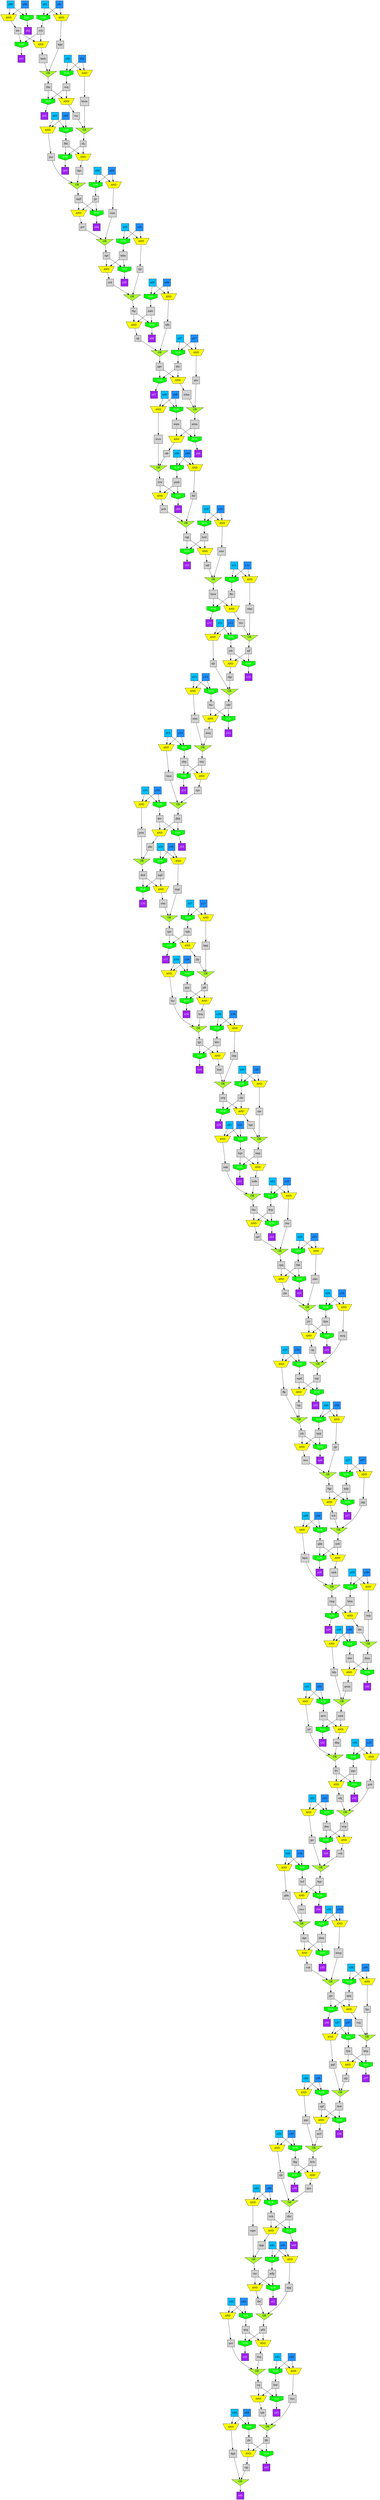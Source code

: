 digraph 24 {
  x00[shape=square,style=filled,fillcolor=deepskyblue]
  x01[shape=square,style=filled,fillcolor=deepskyblue]
  x02[shape=square,style=filled,fillcolor=deepskyblue]
  x03[shape=square,style=filled,fillcolor=deepskyblue]
  x04[shape=square,style=filled,fillcolor=deepskyblue]
  x05[shape=square,style=filled,fillcolor=deepskyblue]
  x06[shape=square,style=filled,fillcolor=deepskyblue]
  x07[shape=square,style=filled,fillcolor=deepskyblue]
  x08[shape=square,style=filled,fillcolor=deepskyblue]
  x09[shape=square,style=filled,fillcolor=deepskyblue]
  x10[shape=square,style=filled,fillcolor=deepskyblue]
  x11[shape=square,style=filled,fillcolor=deepskyblue]
  x12[shape=square,style=filled,fillcolor=deepskyblue]
  x13[shape=square,style=filled,fillcolor=deepskyblue]
  x14[shape=square,style=filled,fillcolor=deepskyblue]
  x15[shape=square,style=filled,fillcolor=deepskyblue]
  x16[shape=square,style=filled,fillcolor=deepskyblue]
  x17[shape=square,style=filled,fillcolor=deepskyblue]
  x18[shape=square,style=filled,fillcolor=deepskyblue]
  x19[shape=square,style=filled,fillcolor=deepskyblue]
  x20[shape=square,style=filled,fillcolor=deepskyblue]
  x21[shape=square,style=filled,fillcolor=deepskyblue]
  x22[shape=square,style=filled,fillcolor=deepskyblue]
  x23[shape=square,style=filled,fillcolor=deepskyblue]
  x24[shape=square,style=filled,fillcolor=deepskyblue]
  x25[shape=square,style=filled,fillcolor=deepskyblue]
  x26[shape=square,style=filled,fillcolor=deepskyblue]
  x27[shape=square,style=filled,fillcolor=deepskyblue]
  x28[shape=square,style=filled,fillcolor=deepskyblue]
  x29[shape=square,style=filled,fillcolor=deepskyblue]
  x30[shape=square,style=filled,fillcolor=deepskyblue]
  x31[shape=square,style=filled,fillcolor=deepskyblue]
  x32[shape=square,style=filled,fillcolor=deepskyblue]
  x33[shape=square,style=filled,fillcolor=deepskyblue]
  x34[shape=square,style=filled,fillcolor=deepskyblue]
  x35[shape=square,style=filled,fillcolor=deepskyblue]
  x36[shape=square,style=filled,fillcolor=deepskyblue]
  x37[shape=square,style=filled,fillcolor=deepskyblue]
  x38[shape=square,style=filled,fillcolor=deepskyblue]
  x39[shape=square,style=filled,fillcolor=deepskyblue]
  x40[shape=square,style=filled,fillcolor=deepskyblue]
  x41[shape=square,style=filled,fillcolor=deepskyblue]
  x42[shape=square,style=filled,fillcolor=deepskyblue]
  x43[shape=square,style=filled,fillcolor=deepskyblue]
  x44[shape=square,style=filled,fillcolor=deepskyblue]
  y00[shape=square,style=filled,fillcolor=dodgerblue]
  y01[shape=square,style=filled,fillcolor=dodgerblue]
  y02[shape=square,style=filled,fillcolor=dodgerblue]
  y03[shape=square,style=filled,fillcolor=dodgerblue]
  y04[shape=square,style=filled,fillcolor=dodgerblue]
  y05[shape=square,style=filled,fillcolor=dodgerblue]
  y06[shape=square,style=filled,fillcolor=dodgerblue]
  y07[shape=square,style=filled,fillcolor=dodgerblue]
  y08[shape=square,style=filled,fillcolor=dodgerblue]
  y09[shape=square,style=filled,fillcolor=dodgerblue]
  y10[shape=square,style=filled,fillcolor=dodgerblue]
  y11[shape=square,style=filled,fillcolor=dodgerblue]
  y12[shape=square,style=filled,fillcolor=dodgerblue]
  y13[shape=square,style=filled,fillcolor=dodgerblue]
  y14[shape=square,style=filled,fillcolor=dodgerblue]
  y15[shape=square,style=filled,fillcolor=dodgerblue]
  y16[shape=square,style=filled,fillcolor=dodgerblue]
  y17[shape=square,style=filled,fillcolor=dodgerblue]
  y18[shape=square,style=filled,fillcolor=dodgerblue]
  y19[shape=square,style=filled,fillcolor=dodgerblue]
  y20[shape=square,style=filled,fillcolor=dodgerblue]
  y21[shape=square,style=filled,fillcolor=dodgerblue]
  y22[shape=square,style=filled,fillcolor=dodgerblue]
  y23[shape=square,style=filled,fillcolor=dodgerblue]
  y24[shape=square,style=filled,fillcolor=dodgerblue]
  y25[shape=square,style=filled,fillcolor=dodgerblue]
  y26[shape=square,style=filled,fillcolor=dodgerblue]
  y27[shape=square,style=filled,fillcolor=dodgerblue]
  y28[shape=square,style=filled,fillcolor=dodgerblue]
  y29[shape=square,style=filled,fillcolor=dodgerblue]
  y30[shape=square,style=filled,fillcolor=dodgerblue]
  y31[shape=square,style=filled,fillcolor=dodgerblue]
  y32[shape=square,style=filled,fillcolor=dodgerblue]
  y33[shape=square,style=filled,fillcolor=dodgerblue]
  y34[shape=square,style=filled,fillcolor=dodgerblue]
  y35[shape=square,style=filled,fillcolor=dodgerblue]
  y36[shape=square,style=filled,fillcolor=dodgerblue]
  y37[shape=square,style=filled,fillcolor=dodgerblue]
  y38[shape=square,style=filled,fillcolor=dodgerblue]
  y39[shape=square,style=filled,fillcolor=dodgerblue]
  y40[shape=square,style=filled,fillcolor=dodgerblue]
  y41[shape=square,style=filled,fillcolor=dodgerblue]
  y42[shape=square,style=filled,fillcolor=dodgerblue]
  y43[shape=square,style=filled,fillcolor=dodgerblue]
  y44[shape=square,style=filled,fillcolor=dodgerblue]
  hgv[shape=square,style=filled,fillcolor=lightgrey]
  dhb[shape=square,style=filled,fillcolor=lightgrey]
  jqs[shape=square,style=filled,fillcolor=lightgrey]
  cpr[shape=square,style=filled,fillcolor=lightgrey]
  tpk[shape=square,style=filled,fillcolor=lightgrey]
  jrb[shape=square,style=filled,fillcolor=lightgrey]
  bcq[shape=square,style=filled,fillcolor=lightgrey]
  nbf[shape=square,style=filled,fillcolor=lightgrey]
  trd[shape=square,style=filled,fillcolor=lightgrey]
  vsk[shape=square,style=filled,fillcolor=lightgrey]
  rjk[shape=square,style=filled,fillcolor=lightgrey]
  vfq[shape=square,style=filled,fillcolor=lightgrey]
  tbs[shape=square,style=filled,fillcolor=lightgrey]
  ktt[shape=square,style=filled,fillcolor=lightgrey]
  dnd[shape=square,style=filled,fillcolor=lightgrey]
  dps[shape=square,style=filled,fillcolor=lightgrey]
  dgh[shape=square,style=filled,fillcolor=lightgrey]
  rnc[shape=square,style=filled,fillcolor=lightgrey]
  jpc[shape=square,style=filled,fillcolor=lightgrey]
  ntm[shape=square,style=filled,fillcolor=lightgrey]
  spf[shape=square,style=filled,fillcolor=lightgrey]
  scj[shape=square,style=filled,fillcolor=lightgrey]
  hhp[shape=square,style=filled,fillcolor=lightgrey]
  pgc[shape=square,style=filled,fillcolor=lightgrey]
  njj[shape=square,style=filled,fillcolor=lightgrey]
  trw[shape=square,style=filled,fillcolor=lightgrey]
  smk[shape=square,style=filled,fillcolor=lightgrey]
  gvt[shape=square,style=filled,fillcolor=lightgrey]
  tmw[shape=square,style=filled,fillcolor=lightgrey]
  jqc[shape=square,style=filled,fillcolor=lightgrey]
  jrr[shape=square,style=filled,fillcolor=lightgrey]
  cvb[shape=square,style=filled,fillcolor=lightgrey]
  rpj[shape=square,style=filled,fillcolor=lightgrey]
  csm[shape=square,style=filled,fillcolor=lightgrey]
  sch[shape=square,style=filled,fillcolor=lightgrey]
  z33[shape=square,style=filled,fillcolor=purple,fontcolor=white]
  z17[shape=square,style=filled,fillcolor=purple,fontcolor=white]
  smd[shape=square,style=filled,fillcolor=lightgrey]
  kfb[shape=square,style=filled,fillcolor=lightgrey]
  z25[shape=square,style=filled,fillcolor=purple,fontcolor=white]
  frt[shape=square,style=filled,fillcolor=lightgrey]
  wgw[shape=square,style=filled,fillcolor=lightgrey]
  hww[shape=square,style=filled,fillcolor=lightgrey]
  djr[shape=square,style=filled,fillcolor=lightgrey]
  qcp[shape=square,style=filled,fillcolor=lightgrey]
  z23[shape=square,style=filled,fillcolor=purple,fontcolor=white]
  cpq[shape=square,style=filled,fillcolor=lightgrey]
  z10[shape=square,style=filled,fillcolor=purple,fontcolor=white]
  z20[shape=square,style=filled,fillcolor=purple,fontcolor=white]
  z19[shape=square,style=filled,fillcolor=purple,fontcolor=white]
  gqf[shape=square,style=filled,fillcolor=lightgrey]
  z34[shape=square,style=filled,fillcolor=purple,fontcolor=white]
  mfp[shape=square,style=filled,fillcolor=lightgrey]
  nbp[shape=square,style=filled,fillcolor=lightgrey]
  qsg[shape=square,style=filled,fillcolor=lightgrey]
  wpd[shape=square,style=filled,fillcolor=lightgrey]
  jqg[shape=square,style=filled,fillcolor=lightgrey]
  fjd[shape=square,style=filled,fillcolor=lightgrey]
  gkk[shape=square,style=filled,fillcolor=lightgrey]
  bpg[shape=square,style=filled,fillcolor=lightgrey]
  tmk[shape=square,style=filled,fillcolor=lightgrey]
  nqq[shape=square,style=filled,fillcolor=lightgrey]
  fnc[shape=square,style=filled,fillcolor=lightgrey]
  jsf[shape=square,style=filled,fillcolor=lightgrey]
  bcf[shape=square,style=filled,fillcolor=lightgrey]
  z06[shape=square,style=filled,fillcolor=purple,fontcolor=white]
  wnv[shape=square,style=filled,fillcolor=lightgrey]
  z00[shape=square,style=filled,fillcolor=purple,fontcolor=white]
  ptm[shape=square,style=filled,fillcolor=lightgrey]
  mwj[shape=square,style=filled,fillcolor=lightgrey]
  z36[shape=square,style=filled,fillcolor=purple,fontcolor=white]
  cwc[shape=square,style=filled,fillcolor=lightgrey]
  z28[shape=square,style=filled,fillcolor=purple,fontcolor=white]
  vsb[shape=square,style=filled,fillcolor=lightgrey]
  gbk[shape=square,style=filled,fillcolor=lightgrey]
  jkm[shape=square,style=filled,fillcolor=lightgrey]
  wvw[shape=square,style=filled,fillcolor=lightgrey]
  fkg[shape=square,style=filled,fillcolor=lightgrey]
  dsd[shape=square,style=filled,fillcolor=lightgrey]
  dgv[shape=square,style=filled,fillcolor=lightgrey]
  z16[shape=square,style=filled,fillcolor=purple,fontcolor=white]
  z07[shape=square,style=filled,fillcolor=purple,fontcolor=white]
  djg[shape=square,style=filled,fillcolor=lightgrey]
  hjs[shape=square,style=filled,fillcolor=lightgrey]
  qvw[shape=square,style=filled,fillcolor=lightgrey]
  cpv[shape=square,style=filled,fillcolor=lightgrey]
  kwm[shape=square,style=filled,fillcolor=lightgrey]
  jmr[shape=square,style=filled,fillcolor=lightgrey]
  fqp[shape=square,style=filled,fillcolor=lightgrey]
  z43[shape=square,style=filled,fillcolor=purple,fontcolor=white]
  hjm[shape=square,style=filled,fillcolor=lightgrey]
  pgs[shape=square,style=filled,fillcolor=lightgrey]
  jsb[shape=square,style=filled,fillcolor=lightgrey]
  tkb[shape=square,style=filled,fillcolor=lightgrey]
  gpv[shape=square,style=filled,fillcolor=lightgrey]
  kvp[shape=square,style=filled,fillcolor=lightgrey]
  nqd[shape=square,style=filled,fillcolor=lightgrey]
  qqp[shape=square,style=filled,fillcolor=lightgrey]
  ffg[shape=square,style=filled,fillcolor=lightgrey]
  z03[shape=square,style=filled,fillcolor=purple,fontcolor=white]
  rdt[shape=square,style=filled,fillcolor=lightgrey]
  dkq[shape=square,style=filled,fillcolor=lightgrey]
  rmg[shape=square,style=filled,fillcolor=lightgrey]
  z11[shape=square,style=filled,fillcolor=purple,fontcolor=white]
  njf[shape=square,style=filled,fillcolor=lightgrey]
  pmb[shape=square,style=filled,fillcolor=lightgrey]
  gtk[shape=square,style=filled,fillcolor=lightgrey]
  ktv[shape=square,style=filled,fillcolor=lightgrey]
  z14[shape=square,style=filled,fillcolor=purple,fontcolor=white]
  njd[shape=square,style=filled,fillcolor=lightgrey]
  z18[shape=square,style=filled,fillcolor=purple,fontcolor=white]
  tpj[shape=square,style=filled,fillcolor=lightgrey]
  mpf[shape=square,style=filled,fillcolor=lightgrey]
  rpc[shape=square,style=filled,fillcolor=lightgrey]
  fjb[shape=square,style=filled,fillcolor=lightgrey]
  qjc[shape=square,style=filled,fillcolor=lightgrey]
  z27[shape=square,style=filled,fillcolor=purple,fontcolor=white]
  kgm[shape=square,style=filled,fillcolor=lightgrey]
  psb[shape=square,style=filled,fillcolor=lightgrey]
  wjh[shape=square,style=filled,fillcolor=lightgrey]
  sqr[shape=square,style=filled,fillcolor=lightgrey]
  z38[shape=square,style=filled,fillcolor=purple,fontcolor=white]
  fbf[shape=square,style=filled,fillcolor=lightgrey]
  z45[shape=square,style=filled,fillcolor=purple,fontcolor=white]
  z12[shape=square,style=filled,fillcolor=purple,fontcolor=white]
  rkn[shape=square,style=filled,fillcolor=lightgrey]
  z30[shape=square,style=filled,fillcolor=purple,fontcolor=white]
  cgt[shape=square,style=filled,fillcolor=lightgrey]
  fbk[shape=square,style=filled,fillcolor=lightgrey]
  kdm[shape=square,style=filled,fillcolor=lightgrey]
  spj[shape=square,style=filled,fillcolor=lightgrey]
  sbg[shape=square,style=filled,fillcolor=lightgrey]
  sqt[shape=square,style=filled,fillcolor=lightgrey]
  rvb[shape=square,style=filled,fillcolor=lightgrey]
  rkw[shape=square,style=filled,fillcolor=lightgrey]
  z08[shape=square,style=filled,fillcolor=purple,fontcolor=white]
  wqw[shape=square,style=filled,fillcolor=lightgrey]
  kvh[shape=square,style=filled,fillcolor=lightgrey]
  mcq[shape=square,style=filled,fillcolor=lightgrey]
  hqv[shape=square,style=filled,fillcolor=lightgrey]
  dcc[shape=square,style=filled,fillcolor=lightgrey]
  pks[shape=square,style=filled,fillcolor=lightgrey]
  z22[shape=square,style=filled,fillcolor=purple,fontcolor=white]
  nrd[shape=square,style=filled,fillcolor=lightgrey]
  vpj[shape=square,style=filled,fillcolor=lightgrey]
  pvb[shape=square,style=filled,fillcolor=lightgrey]
  jtp[shape=square,style=filled,fillcolor=lightgrey]
  z35[shape=square,style=filled,fillcolor=purple,fontcolor=white]
  z29[shape=square,style=filled,fillcolor=purple,fontcolor=white]
  dts[shape=square,style=filled,fillcolor=lightgrey]
  mtm[shape=square,style=filled,fillcolor=lightgrey]
  mdk[shape=square,style=filled,fillcolor=lightgrey]
  gwm[shape=square,style=filled,fillcolor=lightgrey]
  tmc[shape=square,style=filled,fillcolor=lightgrey]
  ktc[shape=square,style=filled,fillcolor=lightgrey]
  z04[shape=square,style=filled,fillcolor=purple,fontcolor=white]
  mks[shape=square,style=filled,fillcolor=lightgrey]
  z32[shape=square,style=filled,fillcolor=purple,fontcolor=white]
  kbs[shape=square,style=filled,fillcolor=lightgrey]
  qns[shape=square,style=filled,fillcolor=lightgrey]
  jwg[shape=square,style=filled,fillcolor=lightgrey]
  fnq[shape=square,style=filled,fillcolor=lightgrey]
  fkc[shape=square,style=filled,fillcolor=lightgrey]
  wrg[shape=square,style=filled,fillcolor=lightgrey]
  pft[shape=square,style=filled,fillcolor=lightgrey]
  rwk[shape=square,style=filled,fillcolor=lightgrey]
  z42[shape=square,style=filled,fillcolor=purple,fontcolor=white]
  qss[shape=square,style=filled,fillcolor=lightgrey]
  npg[shape=square,style=filled,fillcolor=lightgrey]
  z39[shape=square,style=filled,fillcolor=purple,fontcolor=white]
  wcc[shape=square,style=filled,fillcolor=lightgrey]
  qmj[shape=square,style=filled,fillcolor=lightgrey]
  tnq[shape=square,style=filled,fillcolor=lightgrey]
  wkn[shape=square,style=filled,fillcolor=lightgrey]
  z44[shape=square,style=filled,fillcolor=purple,fontcolor=white]
  dmn[shape=square,style=filled,fillcolor=lightgrey]
  z01[shape=square,style=filled,fillcolor=purple,fontcolor=white]
  z41[shape=square,style=filled,fillcolor=purple,fontcolor=white]
  z21[shape=square,style=filled,fillcolor=purple,fontcolor=white]
  kbm[shape=square,style=filled,fillcolor=lightgrey]
  mwp[shape=square,style=filled,fillcolor=lightgrey]
  pcv[shape=square,style=filled,fillcolor=lightgrey]
  mrf[shape=square,style=filled,fillcolor=lightgrey]
  ssq[shape=square,style=filled,fillcolor=lightgrey]
  fsc[shape=square,style=filled,fillcolor=lightgrey]
  jjc[shape=square,style=filled,fillcolor=lightgrey]
  z02[shape=square,style=filled,fillcolor=purple,fontcolor=white]
  btd[shape=square,style=filled,fillcolor=lightgrey]
  z15[shape=square,style=filled,fillcolor=purple,fontcolor=white]
  ckt[shape=square,style=filled,fillcolor=lightgrey]
  vwj[shape=square,style=filled,fillcolor=lightgrey]
  nqk[shape=square,style=filled,fillcolor=lightgrey]
  kgp[shape=square,style=filled,fillcolor=lightgrey]
  bnh[shape=square,style=filled,fillcolor=lightgrey]
  rqp[shape=square,style=filled,fillcolor=lightgrey]
  z13[shape=square,style=filled,fillcolor=purple,fontcolor=white]
  whm[shape=square,style=filled,fillcolor=lightgrey]
  z31[shape=square,style=filled,fillcolor=purple,fontcolor=white]
  ftg[shape=square,style=filled,fillcolor=lightgrey]
  mhv[shape=square,style=filled,fillcolor=lightgrey]
  z26[shape=square,style=filled,fillcolor=purple,fontcolor=white]
  qdg[shape=square,style=filled,fillcolor=lightgrey]
  jfn[shape=square,style=filled,fillcolor=lightgrey]
  dhr[shape=square,style=filled,fillcolor=lightgrey]
  z05[shape=square,style=filled,fillcolor=purple,fontcolor=white]
  ntj[shape=square,style=filled,fillcolor=lightgrey]
  bsr[shape=square,style=filled,fillcolor=lightgrey]
  z40[shape=square,style=filled,fillcolor=purple,fontcolor=white]
  tjm[shape=square,style=filled,fillcolor=lightgrey]
  mgr[shape=square,style=filled,fillcolor=lightgrey]
  vsc[shape=square,style=filled,fillcolor=lightgrey]
  kmb[shape=square,style=filled,fillcolor=lightgrey]
  hcd[shape=square,style=filled,fillcolor=lightgrey]
  z09[shape=square,style=filled,fillcolor=purple,fontcolor=white]
  z37[shape=square,style=filled,fillcolor=purple,fontcolor=white]
  bfn[shape=square,style=filled,fillcolor=lightgrey]
  jjp[shape=square,style=filled,fillcolor=lightgrey]
  z24[shape=square,style=filled,fillcolor=purple,fontcolor=white]
  bgs[shape=square,style=filled,fillcolor=lightgrey]
  hhm[shape=square,style=filled,fillcolor=lightgrey]
  fhf[shape=square,style=filled,fillcolor=lightgrey]
  stm[shape=square,style=filled,fillcolor=lightgrey]
  x21_XOR_y21[label=XOR,style=filled,shape=invhouse,fillcolor=green,fontcolor=white]
  x21_XOR_y21 -> hgv
  x21 -> x21_XOR_y21
  y21 -> x21_XOR_y21
  cpr_OR_tmw[label=OR,style=filled,shape=invtriangle,fillcolor=greenyellow]
  cpr_OR_tmw -> dhb
  cpr -> cpr_OR_tmw
  tmw -> cpr_OR_tmw
  cpq_AND_tkb[label=AND,style=filled,shape=invtrapezium,fillcolor=yellow]
  cpq_AND_tkb -> jqs
  cpq -> cpq_AND_tkb
  tkb -> cpq_AND_tkb
  nbp_AND_tnq[label=AND,style=filled,shape=invtrapezium,fillcolor=yellow]
  nbp_AND_tnq -> cpr
  nbp -> nbp_AND_tnq
  tnq -> nbp_AND_tnq
  scj_AND_btd[label=AND,style=filled,shape=invtrapezium,fillcolor=yellow]
  scj_AND_btd -> tpk
  scj -> scj_AND_btd
  btd -> scj_AND_btd
  ffg_OR_tpj[label=OR,style=filled,shape=invtriangle,fillcolor=greenyellow]
  ffg_OR_tpj -> jrb
  ffg -> ffg_OR_tpj
  tpj -> ffg_OR_tpj
  pft_AND_qcp[label=AND,style=filled,shape=invtrapezium,fillcolor=yellow]
  pft_AND_qcp -> bcq
  pft -> pft_AND_qcp
  qcp -> pft_AND_qcp
  djg_OR_djr[label=OR,style=filled,shape=invtriangle,fillcolor=greenyellow]
  djg_OR_djr -> nbf
  djg -> djg_OR_djr
  djr -> djg_OR_djr
  qdg_AND_fqp[label=AND,style=filled,shape=invtrapezium,fillcolor=yellow]
  qdg_AND_fqp -> trd
  qdg -> qdg_AND_fqp
  fqp -> qdg_AND_fqp
  jkm_AND_wrg[label=AND,style=filled,shape=invtrapezium,fillcolor=yellow]
  jkm_AND_wrg -> vsk
  jkm -> jkm_AND_wrg
  wrg -> jkm_AND_wrg
  x39_AND_y39[label=AND,style=filled,shape=invtrapezium,fillcolor=yellow]
  x39_AND_y39 -> rjk
  x39 -> x39_AND_y39
  y39 -> x39_AND_y39
  frt_AND_pgs[label=AND,style=filled,shape=invtrapezium,fillcolor=yellow]
  frt_AND_pgs -> vfq
  frt -> frt_AND_pgs
  pgs -> frt_AND_pgs
  nqk_OR_mdk[label=OR,style=filled,shape=invtriangle,fillcolor=greenyellow]
  nqk_OR_mdk -> tbs
  nqk -> nqk_OR_mdk
  mdk -> nqk_OR_mdk
  y00_AND_x00[label=AND,style=filled,shape=invtrapezium,fillcolor=yellow]
  y00_AND_x00 -> ktt
  y00 -> y00_AND_x00
  x00 -> y00_AND_x00
  pks_OR_ptm[label=OR,style=filled,shape=invtriangle,fillcolor=greenyellow]
  pks_OR_ptm -> dnd
  pks -> pks_OR_ptm
  ptm -> pks_OR_ptm
  ntj_AND_fbk[label=AND,style=filled,shape=invtrapezium,fillcolor=yellow]
  ntj_AND_fbk -> dps
  ntj -> ntj_AND_fbk
  fbk -> ntj_AND_fbk
  y44_AND_x44[label=AND,style=filled,shape=invtrapezium,fillcolor=yellow]
  y44_AND_x44 -> dgh
  y44 -> y44_AND_x44
  x44 -> y44_AND_x44
  wgw_OR_qqp[label=OR,style=filled,shape=invtriangle,fillcolor=greenyellow]
  wgw_OR_qqp -> rnc
  wgw -> wgw_OR_qqp
  qqp -> wgw_OR_qqp
  y33_AND_x33[label=AND,style=filled,shape=invtrapezium,fillcolor=yellow]
  y33_AND_x33 -> jpc
  y33 -> y33_AND_x33
  x33 -> y33_AND_x33
  x13_AND_y13[label=AND,style=filled,shape=invtrapezium,fillcolor=yellow]
  x13_AND_y13 -> ntm
  x13 -> x13_AND_y13
  y13 -> x13_AND_y13
  y38_XOR_x38[label=XOR,style=filled,shape=invhouse,fillcolor=green,fontcolor=white]
  y38_XOR_x38 -> spf
  y38 -> y38_XOR_x38
  x38 -> y38_XOR_x38
  fnq_OR_pcv[label=OR,style=filled,shape=invtriangle,fillcolor=greenyellow]
  fnq_OR_pcv -> scj
  fnq -> fnq_OR_pcv
  pcv -> fnq_OR_pcv
  hjs_OR_vwj[label=OR,style=filled,shape=invtriangle,fillcolor=greenyellow]
  hjs_OR_vwj -> hhp
  hjs -> hjs_OR_vwj
  vwj -> hjs_OR_vwj
  y38_AND_x38[label=AND,style=filled,shape=invtrapezium,fillcolor=yellow]
  y38_AND_x38 -> pgc
  y38 -> y38_AND_x38
  x38 -> y38_AND_x38
  ftg_AND_mhv[label=AND,style=filled,shape=invtrapezium,fillcolor=yellow]
  ftg_AND_mhv -> njj
  ftg -> ftg_AND_mhv
  mhv -> ftg_AND_mhv
  wvw_OR_rdt[label=OR,style=filled,shape=invtriangle,fillcolor=greenyellow]
  wvw_OR_rdt -> trw
  wvw -> wvw_OR_rdt
  rdt -> wvw_OR_rdt
  gkk_AND_nrd[label=AND,style=filled,shape=invtrapezium,fillcolor=yellow]
  gkk_AND_nrd -> smk
  gkk -> gkk_AND_nrd
  nrd -> gkk_AND_nrd
  jjc_AND_mpf[label=AND,style=filled,shape=invtrapezium,fillcolor=yellow]
  jjc_AND_mpf -> gvt
  jjc -> jjc_AND_mpf
  mpf -> jjc_AND_mpf
  x14_AND_y14[label=AND,style=filled,shape=invtrapezium,fillcolor=yellow]
  x14_AND_y14 -> tmw
  x14 -> x14_AND_y14
  y14 -> x14_AND_y14
  mwp_OR_vsb[label=OR,style=filled,shape=invtriangle,fillcolor=greenyellow]
  mwp_OR_vsb -> jqc
  mwp -> mwp_OR_vsb
  vsb -> mwp_OR_vsb
  mks_OR_jqs[label=OR,style=filled,shape=invtriangle,fillcolor=greenyellow]
  mks_OR_jqs -> jrr
  mks -> mks_OR_jqs
  jqs -> mks_OR_jqs
  y40_XOR_x40[label=XOR,style=filled,shape=invhouse,fillcolor=green,fontcolor=white]
  y40_XOR_x40 -> cvb
  y40 -> y40_XOR_x40
  x40 -> y40_XOR_x40
  hjm_AND_jrr[label=AND,style=filled,shape=invtrapezium,fillcolor=yellow]
  hjm_AND_jrr -> rpj
  hjm -> hjm_AND_jrr
  jrr -> hjm_AND_jrr
  x04_AND_y04[label=AND,style=filled,shape=invtrapezium,fillcolor=yellow]
  x04_AND_y04 -> csm
  x04 -> x04_AND_y04
  y04 -> x04_AND_y04
  kdm_AND_cgt[label=AND,style=filled,shape=invtrapezium,fillcolor=yellow]
  kdm_AND_cgt -> sch
  kdm -> kdm_AND_cgt
  cgt -> kdm_AND_cgt
  jkm_XOR_wrg[label=XOR,style=filled,shape=invhouse,fillcolor=green,fontcolor=white]
  jkm_XOR_wrg -> z33
  jkm -> jkm_XOR_wrg
  wrg -> jkm_XOR_wrg
  wjh_XOR_cpv[label=XOR,style=filled,shape=invhouse,fillcolor=green,fontcolor=white]
  wjh_XOR_cpv -> z17
  wjh -> wjh_XOR_cpv
  cpv -> wjh_XOR_cpv
  bfn_OR_gwm[label=OR,style=filled,shape=invtriangle,fillcolor=greenyellow]
  bfn_OR_gwm -> smd
  bfn -> bfn_OR_gwm
  gwm -> bfn_OR_gwm
  x06_AND_y06[label=AND,style=filled,shape=invtrapezium,fillcolor=yellow]
  x06_AND_y06 -> kfb
  x06 -> x06_AND_y06
  y06 -> x06_AND_y06
  sqr_XOR_wpd[label=XOR,style=filled,shape=invhouse,fillcolor=green,fontcolor=white]
  sqr_XOR_wpd -> z25
  sqr -> sqr_XOR_wpd
  wpd -> sqr_XOR_wpd
  dkq_OR_jsf[label=OR,style=filled,shape=invtriangle,fillcolor=greenyellow]
  dkq_OR_jsf -> frt
  dkq -> dkq_OR_jsf
  jsf -> dkq_OR_jsf
  x40_AND_y40[label=AND,style=filled,shape=invtrapezium,fillcolor=yellow]
  x40_AND_y40 -> wgw
  x40 -> x40_AND_y40
  y40 -> x40_AND_y40
  sqt_OR_wnv[label=OR,style=filled,shape=invtriangle,fillcolor=greenyellow]
  sqt_OR_wnv -> hww
  sqt -> sqt_OR_wnv
  wnv -> sqt_OR_wnv
  y12_AND_x12[label=AND,style=filled,shape=invtrapezium,fillcolor=yellow]
  y12_AND_x12 -> djr
  y12 -> y12_AND_x12
  x12 -> y12_AND_x12
  y18_XOR_x18[label=XOR,style=filled,shape=invhouse,fillcolor=green,fontcolor=white]
  y18_XOR_x18 -> qcp
  y18 -> y18_XOR_x18
  x18 -> y18_XOR_x18
  cpq_XOR_tkb[label=XOR,style=filled,shape=invhouse,fillcolor=green,fontcolor=white]
  cpq_XOR_tkb -> z23
  cpq -> cpq_XOR_tkb
  tkb -> cpq_XOR_tkb
  bsr_OR_njd[label=OR,style=filled,shape=invtriangle,fillcolor=greenyellow]
  bsr_OR_njd -> cpq
  bsr -> bsr_OR_njd
  njd -> bsr_OR_njd
  rqp_XOR_hcd[label=XOR,style=filled,shape=invhouse,fillcolor=green,fontcolor=white]
  rqp_XOR_hcd -> z10
  rqp -> rqp_XOR_hcd
  hcd -> rqp_XOR_hcd
  ckt_XOR_jwg[label=XOR,style=filled,shape=invhouse,fillcolor=green,fontcolor=white]
  ckt_XOR_jwg -> z20
  ckt -> ckt_XOR_jwg
  jwg -> ckt_XOR_jwg
  qjc_XOR_kbs[label=XOR,style=filled,shape=invhouse,fillcolor=green,fontcolor=white]
  qjc_XOR_kbs -> z19
  qjc -> qjc_XOR_kbs
  kbs -> qjc_XOR_kbs
  y37_AND_x37[label=AND,style=filled,shape=invtrapezium,fillcolor=yellow]
  y37_AND_x37 -> gqf
  y37 -> y37_AND_x37
  x37 -> y37_AND_x37
  hqv_XOR_bcf[label=XOR,style=filled,shape=invhouse,fillcolor=green,fontcolor=white]
  hqv_XOR_bcf -> z34
  hqv -> hqv_XOR_bcf
  bcf -> hqv_XOR_bcf
  x41_XOR_y41[label=XOR,style=filled,shape=invhouse,fillcolor=green,fontcolor=white]
  x41_XOR_y41 -> mfp
  x41 -> x41_XOR_y41
  y41 -> x41_XOR_y41
  x14_XOR_y14[label=XOR,style=filled,shape=invhouse,fillcolor=green,fontcolor=white]
  x14_XOR_y14 -> nbp
  x14 -> x14_XOR_y14
  y14 -> x14_XOR_y14
  x42_XOR_y42[label=XOR,style=filled,shape=invhouse,fillcolor=green,fontcolor=white]
  x42_XOR_y42 -> qsg
  x42 -> x42_XOR_y42
  y42 -> x42_XOR_y42
  y25_XOR_x25[label=XOR,style=filled,shape=invhouse,fillcolor=green,fontcolor=white]
  y25_XOR_x25 -> wpd
  y25 -> y25_XOR_x25
  x25 -> y25_XOR_x25
  x27_AND_y27[label=AND,style=filled,shape=invtrapezium,fillcolor=yellow]
  x27_AND_y27 -> jqg
  x27 -> x27_AND_y27
  y27 -> x27_AND_y27
  y05_AND_x05[label=AND,style=filled,shape=invtrapezium,fillcolor=yellow]
  y05_AND_x05 -> fjd
  y05 -> y05_AND_x05
  x05 -> y05_AND_x05
  y28_XOR_x28[label=XOR,style=filled,shape=invhouse,fillcolor=green,fontcolor=white]
  y28_XOR_x28 -> gkk
  y28 -> y28_XOR_x28
  x28 -> y28_XOR_x28
  x17_AND_y17[label=AND,style=filled,shape=invtrapezium,fillcolor=yellow]
  x17_AND_y17 -> bpg
  x17 -> x17_AND_y17
  y17 -> x17_AND_y17
  y26_XOR_x26[label=XOR,style=filled,shape=invhouse,fillcolor=green,fontcolor=white]
  y26_XOR_x26 -> tmk
  y26 -> y26_XOR_x26
  x26 -> y26_XOR_x26
  bgs_OR_rpc[label=OR,style=filled,shape=invtriangle,fillcolor=greenyellow]
  bgs_OR_rpc -> nqq
  bgs -> bgs_OR_rpc
  rpc -> bgs_OR_rpc
  x13_XOR_y13[label=XOR,style=filled,shape=invhouse,fillcolor=green,fontcolor=white]
  x13_XOR_y13 -> fnc
  x13 -> x13_XOR_y13
  y13 -> x13_XOR_y13
  x31_AND_y31[label=AND,style=filled,shape=invtrapezium,fillcolor=yellow]
  x31_AND_y31 -> jsf
  x31 -> x31_AND_y31
  y31 -> x31_AND_y31
  y34_XOR_x34[label=XOR,style=filled,shape=invhouse,fillcolor=green,fontcolor=white]
  y34_XOR_x34 -> bcf
  y34 -> y34_XOR_x34
  x34 -> y34_XOR_x34
  ftg_XOR_mhv[label=XOR,style=filled,shape=invhouse,fillcolor=green,fontcolor=white]
  ftg_XOR_mhv -> z06
  ftg -> ftg_XOR_mhv
  mhv -> ftg_XOR_mhv
  y10_AND_x10[label=AND,style=filled,shape=invtrapezium,fillcolor=yellow]
  y10_AND_x10 -> wnv
  y10 -> y10_AND_x10
  x10 -> y10_AND_x10
  x00_XOR_y00[label=XOR,style=filled,shape=invhouse,fillcolor=green,fontcolor=white]
  x00_XOR_y00 -> z00
  x00 -> x00_XOR_y00
  y00 -> x00_XOR_y00
  y15_AND_x15[label=AND,style=filled,shape=invtrapezium,fillcolor=yellow]
  y15_AND_x15 -> ptm
  y15 -> y15_AND_x15
  x15 -> y15_AND_x15
  fnc_AND_nbf[label=AND,style=filled,shape=invtrapezium,fillcolor=yellow]
  fnc_AND_nbf -> mwj
  fnc -> fnc_AND_nbf
  nbf -> fnc_AND_nbf
  qmj_XOR_jqc[label=XOR,style=filled,shape=invhouse,fillcolor=green,fontcolor=white]
  qmj_XOR_jqc -> z36
  qmj -> qmj_XOR_jqc
  jqc -> qmj_XOR_jqc
  bcf_AND_hqv[label=AND,style=filled,shape=invtrapezium,fillcolor=yellow]
  bcf_AND_hqv -> cwc
  bcf -> bcf_AND_hqv
  hqv -> bcf_AND_hqv
  gkk_XOR_nrd[label=XOR,style=filled,shape=invhouse,fillcolor=green,fontcolor=white]
  gkk_XOR_nrd -> z28
  gkk -> gkk_XOR_nrd
  nrd -> gkk_XOR_nrd
  kbm_AND_dgv[label=AND,style=filled,shape=invtrapezium,fillcolor=yellow]
  kbm_AND_dgv -> vsb
  kbm -> kbm_AND_dgv
  dgv -> kbm_AND_dgv
  y34_AND_x34[label=AND,style=filled,shape=invtrapezium,fillcolor=yellow]
  y34_AND_x34 -> gbk
  y34 -> y34_AND_x34
  x34 -> y34_AND_x34
  y33_XOR_x33[label=XOR,style=filled,shape=invhouse,fillcolor=green,fontcolor=white]
  y33_XOR_x33 -> jkm
  y33 -> y33_XOR_x33
  x33 -> y33_XOR_x33
  y08_AND_x08[label=AND,style=filled,shape=invtrapezium,fillcolor=yellow]
  y08_AND_x08 -> wvw
  y08 -> y08_AND_x08
  x08 -> y08_AND_x08
  y39_XOR_x39[label=XOR,style=filled,shape=invhouse,fillcolor=green,fontcolor=white]
  y39_XOR_x39 -> fkg
  y39 -> y39_XOR_x39
  x39 -> y39_XOR_x39
  spj_OR_gqf[label=OR,style=filled,shape=invtriangle,fillcolor=greenyellow]
  spj_OR_gqf -> dsd
  spj -> spj_OR_gqf
  gqf -> spj_OR_gqf
  cwc_OR_gbk[label=OR,style=filled,shape=invtriangle,fillcolor=greenyellow]
  cwc_OR_gbk -> dgv
  cwc -> cwc_OR_gbk
  gbk -> cwc_OR_gbk
  dnd_XOR_nqd[label=XOR,style=filled,shape=invhouse,fillcolor=green,fontcolor=white]
  dnd_XOR_nqd -> z16
  dnd -> dnd_XOR_nqd
  nqd -> dnd_XOR_nqd
  dts_XOR_gpv[label=XOR,style=filled,shape=invhouse,fillcolor=green,fontcolor=white]
  dts_XOR_gpv -> z07
  dts -> dts_XOR_gpv
  gpv -> dts_XOR_gpv
  jsb_AND_njf[label=AND,style=filled,shape=invtrapezium,fillcolor=yellow]
  jsb_AND_njf -> djg
  jsb -> jsb_AND_njf
  njf -> jsb_AND_njf
  y36_AND_x36[label=AND,style=filled,shape=invtrapezium,fillcolor=yellow]
  y36_AND_x36 -> hjs
  y36 -> y36_AND_x36
  x36 -> y36_AND_x36
  y31_XOR_x31[label=XOR,style=filled,shape=invhouse,fillcolor=green,fontcolor=white]
  y31_XOR_x31 -> qvw
  y31 -> y31_XOR_x31
  x31 -> y31_XOR_x31
  stm_OR_mgr[label=OR,style=filled,shape=invtriangle,fillcolor=greenyellow]
  stm_OR_mgr -> cpv
  stm -> stm_OR_mgr
  mgr -> stm_OR_mgr
  y02_AND_x02[label=AND,style=filled,shape=invtrapezium,fillcolor=yellow]
  y02_AND_x02 -> kwm
  y02 -> y02_AND_x02
  x02 -> y02_AND_x02
  x03_AND_y03[label=AND,style=filled,shape=invtrapezium,fillcolor=yellow]
  x03_AND_y03 -> jmr
  x03 -> x03_AND_y03
  y03 -> x03_AND_y03
  wcc_OR_jjp[label=OR,style=filled,shape=invtriangle,fillcolor=greenyellow]
  wcc_OR_jjp -> fqp
  wcc -> wcc_OR_jjp
  jjp -> wcc_OR_jjp
  btd_XOR_scj[label=XOR,style=filled,shape=invhouse,fillcolor=green,fontcolor=white]
  btd_XOR_scj -> z43
  btd -> btd_XOR_scj
  scj -> btd_XOR_scj
  x24_XOR_y24[label=XOR,style=filled,shape=invhouse,fillcolor=green,fontcolor=white]
  x24_XOR_y24 -> hjm
  x24 -> x24_XOR_y24
  y24 -> x24_XOR_y24
  y32_XOR_x32[label=XOR,style=filled,shape=invhouse,fillcolor=green,fontcolor=white]
  y32_XOR_x32 -> pgs
  y32 -> y32_XOR_x32
  x32 -> y32_XOR_x32
  y12_XOR_x12[label=XOR,style=filled,shape=invhouse,fillcolor=green,fontcolor=white]
  y12_XOR_x12 -> jsb
  y12 -> y12_XOR_x12
  x12 -> y12_XOR_x12
  y23_XOR_x23[label=XOR,style=filled,shape=invhouse,fillcolor=green,fontcolor=white]
  y23_XOR_x23 -> tkb
  y23 -> y23_XOR_x23
  x23 -> y23_XOR_x23
  kfb_OR_njj[label=OR,style=filled,shape=invtriangle,fillcolor=greenyellow]
  kfb_OR_njj -> gpv
  kfb -> kfb_OR_njj
  njj -> kfb_OR_njj
  y22_XOR_x22[label=XOR,style=filled,shape=invhouse,fillcolor=green,fontcolor=white]
  y22_XOR_x22 -> kvp
  y22 -> y22_XOR_x22
  x22 -> y22_XOR_x22
  x16_XOR_y16[label=XOR,style=filled,shape=invhouse,fillcolor=green,fontcolor=white]
  x16_XOR_y16 -> nqd
  x16 -> x16_XOR_y16
  y16 -> x16_XOR_y16
  dhr_AND_cvb[label=AND,style=filled,shape=invtrapezium,fillcolor=yellow]
  dhr_AND_cvb -> qqp
  dhr -> dhr_AND_cvb
  cvb -> dhr_AND_cvb
  y25_AND_x25[label=AND,style=filled,shape=invtrapezium,fillcolor=yellow]
  y25_AND_x25 -> ffg
  y25 -> y25_AND_x25
  x25 -> y25_AND_x25
  fbk_XOR_ntj[label=XOR,style=filled,shape=invhouse,fillcolor=green,fontcolor=white]
  fbk_XOR_ntj -> z03
  fbk -> fbk_XOR_ntj
  ntj -> fbk_XOR_ntj
  wqw_AND_mtm[label=AND,style=filled,shape=invtrapezium,fillcolor=yellow]
  wqw_AND_mtm -> rdt
  wqw -> wqw_AND_mtm
  mtm -> wqw_AND_mtm
  qvw_AND_smd[label=AND,style=filled,shape=invtrapezium,fillcolor=yellow]
  qvw_AND_smd -> dkq
  qvw -> qvw_AND_smd
  smd -> qvw_AND_smd
  kgm_OR_smk[label=OR,style=filled,shape=invtriangle,fillcolor=greenyellow]
  kgm_OR_smk -> rmg
  kgm -> kgm_OR_smk
  smk -> kgm_OR_smk
  hww_XOR_fkc[label=XOR,style=filled,shape=invhouse,fillcolor=green,fontcolor=white]
  hww_XOR_fkc -> z11
  hww -> hww_XOR_fkc
  fkc -> hww_XOR_fkc
  dcc_OR_wkn[label=OR,style=filled,shape=invtriangle,fillcolor=greenyellow]
  dcc_OR_wkn -> njf
  dcc -> dcc_OR_wkn
  wkn -> dcc_OR_wkn
  x09_XOR_y09[label=XOR,style=filled,shape=invhouse,fillcolor=green,fontcolor=white]
  x09_XOR_y09 -> pmb
  x09 -> x09_XOR_y09
  y09 -> x09_XOR_y09
  fbf_OR_npg[label=OR,style=filled,shape=invtriangle,fillcolor=greenyellow]
  fbf_OR_npg -> gtk
  fbf -> fbf_OR_npg
  npg -> fbf_OR_npg
  y15_XOR_x15[label=XOR,style=filled,shape=invhouse,fillcolor=green,fontcolor=white]
  y15_XOR_x15 -> ktv
  y15 -> y15_XOR_x15
  x15 -> y15_XOR_x15
  nbp_XOR_tnq[label=XOR,style=filled,shape=invhouse,fillcolor=green,fontcolor=white]
  nbp_XOR_tnq -> z14
  nbp -> nbp_XOR_tnq
  tnq -> nbp_XOR_tnq
  tbs_AND_kvp[label=AND,style=filled,shape=invtrapezium,fillcolor=yellow]
  tbs_AND_kvp -> njd
  tbs -> tbs_AND_kvp
  kvp -> tbs_AND_kvp
  qcp_XOR_pft[label=XOR,style=filled,shape=invhouse,fillcolor=green,fontcolor=white]
  qcp_XOR_pft -> z18
  qcp -> qcp_XOR_pft
  pft -> qcp_XOR_pft
  sqr_AND_wpd[label=AND,style=filled,shape=invtrapezium,fillcolor=yellow]
  sqr_AND_wpd -> tpj
  sqr -> sqr_AND_wpd
  wpd -> sqr_AND_wpd
  jmr_OR_dps[label=OR,style=filled,shape=invtriangle,fillcolor=greenyellow]
  jmr_OR_dps -> mpf
  jmr -> jmr_OR_dps
  dps -> jmr_OR_dps
  y20_AND_x20[label=AND,style=filled,shape=invtrapezium,fillcolor=yellow]
  y20_AND_x20 -> rpc
  y20 -> y20_AND_x20
  x20 -> y20_AND_x20
  tmc_OR_tpk[label=OR,style=filled,shape=invtriangle,fillcolor=greenyellow]
  tmc_OR_tpk -> fjb
  tmc -> tmc_OR_tpk
  tpk -> tmc_OR_tpk
  fsc_OR_bcq[label=OR,style=filled,shape=invtriangle,fillcolor=greenyellow]
  fsc_OR_bcq -> qjc
  fsc -> fsc_OR_bcq
  bcq -> fsc_OR_bcq
  qdg_XOR_fqp[label=XOR,style=filled,shape=invhouse,fillcolor=green,fontcolor=white]
  qdg_XOR_fqp -> z27
  qdg -> qdg_XOR_fqp
  fqp -> qdg_XOR_fqp
  x28_AND_y28[label=AND,style=filled,shape=invtrapezium,fillcolor=yellow]
  x28_AND_y28 -> kgm
  x28 -> x28_AND_y28
  y28 -> x28_AND_y28
  y32_AND_x32[label=AND,style=filled,shape=invtrapezium,fillcolor=yellow]
  y32_AND_x32 -> psb
  y32 -> y32_AND_x32
  x32 -> y32_AND_x32
  y17_XOR_x17[label=XOR,style=filled,shape=invhouse,fillcolor=green,fontcolor=white]
  y17_XOR_x17 -> wjh
  y17 -> y17_XOR_x17
  x17 -> y17_XOR_x17
  mcq_OR_rpj[label=OR,style=filled,shape=invtriangle,fillcolor=greenyellow]
  mcq_OR_rpj -> sqr
  mcq -> mcq_OR_rpj
  rpj -> mcq_OR_rpj
  dsd_XOR_spf[label=XOR,style=filled,shape=invhouse,fillcolor=green,fontcolor=white]
  dsd_XOR_spf -> z38
  dsd -> dsd_XOR_spf
  spf -> dsd_XOR_spf
  mfp_AND_rnc[label=AND,style=filled,shape=invtrapezium,fillcolor=yellow]
  mfp_AND_rnc -> fbf
  mfp -> mfp_AND_rnc
  rnc -> mfp_AND_rnc
  dgh_OR_vpj[label=OR,style=filled,shape=invtriangle,fillcolor=greenyellow]
  dgh_OR_vpj -> z45
  dgh -> dgh_OR_vpj
  vpj -> dgh_OR_vpj
  njf_XOR_jsb[label=XOR,style=filled,shape=invhouse,fillcolor=green,fontcolor=white]
  njf_XOR_jsb -> z12
  njf -> njf_XOR_jsb
  jsb -> njf_XOR_jsb
  kgp_OR_kmb[label=OR,style=filled,shape=invtriangle,fillcolor=greenyellow]
  kgp_OR_kmb -> rkn
  kgp -> kgp_OR_kmb
  kmb -> kgp_OR_kmb
  dmn_XOR_rkw[label=XOR,style=filled,shape=invhouse,fillcolor=green,fontcolor=white]
  dmn_XOR_rkw -> z30
  dmn -> dmn_XOR_rkw
  rkw -> dmn_XOR_rkw
  csm_OR_gvt[label=OR,style=filled,shape=invtriangle,fillcolor=greenyellow]
  csm_OR_gvt -> cgt
  csm -> csm_OR_gvt
  gvt -> csm_OR_gvt
  y03_XOR_x03[label=XOR,style=filled,shape=invhouse,fillcolor=green,fontcolor=white]
  y03_XOR_x03 -> fbk
  y03 -> y03_XOR_x03
  x03 -> y03_XOR_x03
  y05_XOR_x05[label=XOR,style=filled,shape=invhouse,fillcolor=green,fontcolor=white]
  y05_XOR_x05 -> kdm
  y05 -> y05_XOR_x05
  x05 -> y05_XOR_x05
  hhp_AND_tjm[label=AND,style=filled,shape=invtrapezium,fillcolor=yellow]
  hhp_AND_tjm -> spj
  hhp -> hhp_AND_tjm
  tjm -> hhp_AND_tjm
  x19_AND_y19[label=AND,style=filled,shape=invtrapezium,fillcolor=yellow]
  x19_AND_y19 -> sbg
  x19 -> x19_AND_y19
  y19 -> x19_AND_y19
  rqp_AND_hcd[label=AND,style=filled,shape=invtrapezium,fillcolor=yellow]
  rqp_AND_hcd -> sqt
  rqp -> rqp_AND_hcd
  hcd -> rqp_AND_hcd
  x01_XOR_y01[label=XOR,style=filled,shape=invhouse,fillcolor=green,fontcolor=white]
  x01_XOR_y01 -> rvb
  x01 -> x01_XOR_y01
  y01 -> x01_XOR_y01
  y30_XOR_x30[label=XOR,style=filled,shape=invhouse,fillcolor=green,fontcolor=white]
  y30_XOR_x30 -> rkw
  y30 -> y30_XOR_x30
  x30 -> y30_XOR_x30
  wqw_XOR_mtm[label=XOR,style=filled,shape=invhouse,fillcolor=green,fontcolor=white]
  wqw_XOR_mtm -> z08
  wqw -> wqw_XOR_mtm
  mtm -> wqw_XOR_mtm
  y08_XOR_x08[label=XOR,style=filled,shape=invhouse,fillcolor=green,fontcolor=white]
  y08_XOR_x08 -> wqw
  y08 -> y08_XOR_x08
  x08 -> y08_XOR_x08
  mrf_OR_pgc[label=OR,style=filled,shape=invtriangle,fillcolor=greenyellow]
  mrf_OR_pgc -> kvh
  mrf -> mrf_OR_pgc
  pgc -> mrf_OR_pgc
  y24_AND_x24[label=AND,style=filled,shape=invtrapezium,fillcolor=yellow]
  y24_AND_x24 -> mcq
  y24 -> y24_AND_x24
  x24 -> y24_AND_x24
  jpc_OR_vsk[label=OR,style=filled,shape=invtriangle,fillcolor=greenyellow]
  jpc_OR_vsk -> hqv
  jpc -> jpc_OR_vsk
  vsk -> jpc_OR_vsk
  hww_AND_fkc[label=AND,style=filled,shape=invtrapezium,fillcolor=yellow]
  hww_AND_fkc -> dcc
  hww -> hww_AND_fkc
  fkc -> hww_AND_fkc
  dhb_AND_ktv[label=AND,style=filled,shape=invtrapezium,fillcolor=yellow]
  dhb_AND_ktv -> pks
  dhb -> dhb_AND_ktv
  ktv -> dhb_AND_ktv
  tbs_XOR_kvp[label=XOR,style=filled,shape=invhouse,fillcolor=green,fontcolor=white]
  tbs_XOR_kvp -> z22
  tbs -> tbs_XOR_kvp
  kvp -> tbs_XOR_kvp
  trd_OR_jqg[label=OR,style=filled,shape=invtriangle,fillcolor=greenyellow]
  trd_OR_jqg -> nrd
  trd -> trd_OR_jqg
  jqg -> trd_OR_jqg
  jfn_AND_fjb[label=AND,style=filled,shape=invtrapezium,fillcolor=yellow]
  jfn_AND_fjb -> vpj
  jfn -> jfn_AND_fjb
  fjb -> jfn_AND_fjb
  trw_AND_pmb[label=AND,style=filled,shape=invtrapezium,fillcolor=yellow]
  trw_AND_pmb -> pvb
  trw -> trw_AND_pmb
  pmb -> trw_AND_pmb
  cpv_AND_wjh[label=AND,style=filled,shape=invtrapezium,fillcolor=yellow]
  cpv_AND_wjh -> jtp
  cpv -> cpv_AND_wjh
  wjh -> cpv_AND_wjh
  kbm_XOR_dgv[label=XOR,style=filled,shape=invhouse,fillcolor=green,fontcolor=white]
  kbm_XOR_dgv -> z35
  kbm -> kbm_XOR_dgv
  dgv -> kbm_XOR_dgv
  hhm_XOR_rmg[label=XOR,style=filled,shape=invhouse,fillcolor=green,fontcolor=white]
  hhm_XOR_rmg -> z29
  hhm -> hhm_XOR_rmg
  rmg -> hhm_XOR_rmg
  y07_XOR_x07[label=XOR,style=filled,shape=invhouse,fillcolor=green,fontcolor=white]
  y07_XOR_x07 -> dts
  y07 -> y07_XOR_x07
  x07 -> y07_XOR_x07
  whm_OR_qss[label=OR,style=filled,shape=invtriangle,fillcolor=greenyellow]
  whm_OR_qss -> mtm
  whm -> whm_OR_qss
  qss -> whm_OR_qss
  nqq_AND_hgv[label=AND,style=filled,shape=invtrapezium,fillcolor=yellow]
  nqq_AND_hgv -> mdk
  nqq -> nqq_AND_hgv
  hgv -> nqq_AND_hgv
  dmn_AND_rkw[label=AND,style=filled,shape=invtrapezium,fillcolor=yellow]
  dmn_AND_rkw -> gwm
  dmn -> dmn_AND_rkw
  rkw -> dmn_AND_rkw
  x43_AND_y43[label=AND,style=filled,shape=invtrapezium,fillcolor=yellow]
  x43_AND_y43 -> tmc
  x43 -> x43_AND_y43
  y43 -> x43_AND_y43
  rmg_AND_hhm[label=AND,style=filled,shape=invtrapezium,fillcolor=yellow]
  rmg_AND_hhm -> ktc
  rmg -> rmg_AND_hhm
  hhm -> rmg_AND_hhm
  jjc_XOR_mpf[label=XOR,style=filled,shape=invhouse,fillcolor=green,fontcolor=white]
  jjc_XOR_mpf -> z04
  jjc -> jjc_XOR_mpf
  mpf -> jjc_XOR_mpf
  y23_AND_x23[label=AND,style=filled,shape=invtrapezium,fillcolor=yellow]
  y23_AND_x23 -> mks
  y23 -> y23_AND_x23
  x23 -> y23_AND_x23
  frt_XOR_pgs[label=XOR,style=filled,shape=invhouse,fillcolor=green,fontcolor=white]
  frt_XOR_pgs -> z32
  frt -> frt_XOR_pgs
  pgs -> frt_XOR_pgs
  x19_XOR_y19[label=XOR,style=filled,shape=invhouse,fillcolor=green,fontcolor=white]
  x19_XOR_y19 -> kbs
  x19 -> x19_XOR_y19
  y19 -> x19_XOR_y19
  kvh_AND_fkg[label=AND,style=filled,shape=invtrapezium,fillcolor=yellow]
  kvh_AND_fkg -> qns
  kvh -> kvh_AND_fkg
  fkg -> kvh_AND_fkg
  bnh_OR_sbg[label=OR,style=filled,shape=invtriangle,fillcolor=greenyellow]
  bnh_OR_sbg -> jwg
  bnh -> bnh_OR_sbg
  sbg -> bnh_OR_sbg
  qsg_AND_gtk[label=AND,style=filled,shape=invtrapezium,fillcolor=yellow]
  qsg_AND_gtk -> fnq
  qsg -> qsg_AND_gtk
  gtk -> qsg_AND_gtk
  y11_XOR_x11[label=XOR,style=filled,shape=invhouse,fillcolor=green,fontcolor=white]
  y11_XOR_x11 -> fkc
  y11 -> y11_XOR_x11
  x11 -> y11_XOR_x11
  vfq_OR_psb[label=OR,style=filled,shape=invtriangle,fillcolor=greenyellow]
  vfq_OR_psb -> wrg
  vfq -> vfq_OR_psb
  psb -> vfq_OR_psb
  bpg_OR_jtp[label=OR,style=filled,shape=invtriangle,fillcolor=greenyellow]
  bpg_OR_jtp -> pft
  bpg -> bpg_OR_jtp
  jtp -> bpg_OR_jtp
  x29_AND_y29[label=AND,style=filled,shape=invtrapezium,fillcolor=yellow]
  x29_AND_y29 -> rwk
  x29 -> x29_AND_y29
  y29 -> x29_AND_y29
  qsg_XOR_gtk[label=XOR,style=filled,shape=invhouse,fillcolor=green,fontcolor=white]
  qsg_XOR_gtk -> z42
  qsg -> qsg_XOR_gtk
  gtk -> qsg_XOR_gtk
  x07_AND_y07[label=AND,style=filled,shape=invtrapezium,fillcolor=yellow]
  x07_AND_y07 -> qss
  x07 -> x07_AND_y07
  y07 -> x07_AND_y07
  x41_AND_y41[label=AND,style=filled,shape=invtrapezium,fillcolor=yellow]
  x41_AND_y41 -> npg
  x41 -> x41_AND_y41
  y41 -> x41_AND_y41
  kvh_XOR_fkg[label=XOR,style=filled,shape=invhouse,fillcolor=green,fontcolor=white]
  kvh_XOR_fkg -> z39
  kvh -> kvh_XOR_fkg
  fkg -> kvh_XOR_fkg
  jrb_AND_tmk[label=AND,style=filled,shape=invtrapezium,fillcolor=yellow]
  jrb_AND_tmk -> wcc
  jrb -> jrb_AND_tmk
  tmk -> jrb_AND_tmk
  y36_XOR_x36[label=XOR,style=filled,shape=invhouse,fillcolor=green,fontcolor=white]
  y36_XOR_x36 -> qmj
  y36 -> y36_XOR_x36
  x36 -> y36_XOR_x36
  ntm_OR_mwj[label=OR,style=filled,shape=invtriangle,fillcolor=greenyellow]
  ntm_OR_mwj -> tnq
  ntm -> ntm_OR_mwj
  mwj -> ntm_OR_mwj
  y11_AND_x11[label=AND,style=filled,shape=invtrapezium,fillcolor=yellow]
  y11_AND_x11 -> wkn
  y11 -> y11_AND_x11
  x11 -> y11_AND_x11
  fjb_XOR_jfn[label=XOR,style=filled,shape=invhouse,fillcolor=green,fontcolor=white]
  fjb_XOR_jfn -> z44
  fjb -> fjb_XOR_jfn
  jfn -> fjb_XOR_jfn
  rwk_OR_ktc[label=OR,style=filled,shape=invtriangle,fillcolor=greenyellow]
  rwk_OR_ktc -> dmn
  rwk -> rwk_OR_ktc
  ktc -> rwk_OR_ktc
  ktt_XOR_rvb[label=XOR,style=filled,shape=invhouse,fillcolor=green,fontcolor=white]
  ktt_XOR_rvb -> z01
  ktt -> ktt_XOR_rvb
  rvb -> ktt_XOR_rvb
  mfp_XOR_rnc[label=XOR,style=filled,shape=invhouse,fillcolor=green,fontcolor=white]
  mfp_XOR_rnc -> z41
  mfp -> mfp_XOR_rnc
  rnc -> mfp_XOR_rnc
  hgv_XOR_nqq[label=XOR,style=filled,shape=invhouse,fillcolor=green,fontcolor=white]
  hgv_XOR_nqq -> z21
  hgv -> hgv_XOR_nqq
  nqq -> hgv_XOR_nqq
  x35_XOR_y35[label=XOR,style=filled,shape=invhouse,fillcolor=green,fontcolor=white]
  x35_XOR_y35 -> kbm
  x35 -> x35_XOR_y35
  y35 -> x35_XOR_y35
  y35_AND_x35[label=AND,style=filled,shape=invtrapezium,fillcolor=yellow]
  y35_AND_x35 -> mwp
  y35 -> y35_AND_x35
  x35 -> y35_AND_x35
  x42_AND_y42[label=AND,style=filled,shape=invtrapezium,fillcolor=yellow]
  x42_AND_y42 -> pcv
  x42 -> x42_AND_y42
  y42 -> x42_AND_y42
  dsd_AND_spf[label=AND,style=filled,shape=invtrapezium,fillcolor=yellow]
  dsd_AND_spf -> mrf
  dsd -> dsd_AND_spf
  spf -> dsd_AND_spf
  y02_XOR_x02[label=XOR,style=filled,shape=invhouse,fillcolor=green,fontcolor=white]
  y02_XOR_x02 -> ssq
  y02 -> y02_XOR_x02
  x02 -> y02_XOR_x02
  x18_AND_y18[label=AND,style=filled,shape=invtrapezium,fillcolor=yellow]
  x18_AND_y18 -> fsc
  x18 -> x18_AND_y18
  y18 -> x18_AND_y18
  y04_XOR_x04[label=XOR,style=filled,shape=invhouse,fillcolor=green,fontcolor=white]
  y04_XOR_x04 -> jjc
  y04 -> y04_XOR_x04
  x04 -> y04_XOR_x04
  rkn_XOR_ssq[label=XOR,style=filled,shape=invhouse,fillcolor=green,fontcolor=white]
  rkn_XOR_ssq -> z02
  rkn -> rkn_XOR_ssq
  ssq -> rkn_XOR_ssq
  x43_XOR_y43[label=XOR,style=filled,shape=invhouse,fillcolor=green,fontcolor=white]
  x43_XOR_y43 -> btd
  x43 -> x43_XOR_y43
  y43 -> x43_XOR_y43
  dhb_XOR_ktv[label=XOR,style=filled,shape=invhouse,fillcolor=green,fontcolor=white]
  dhb_XOR_ktv -> z15
  dhb -> dhb_XOR_ktv
  ktv -> dhb_XOR_ktv
  x20_XOR_y20[label=XOR,style=filled,shape=invhouse,fillcolor=green,fontcolor=white]
  x20_XOR_y20 -> ckt
  x20 -> x20_XOR_y20
  y20 -> x20_XOR_y20
  jqc_AND_qmj[label=AND,style=filled,shape=invtrapezium,fillcolor=yellow]
  jqc_AND_qmj -> vwj
  jqc -> jqc_AND_qmj
  qmj -> jqc_AND_qmj
  y21_AND_x21[label=AND,style=filled,shape=invtrapezium,fillcolor=yellow]
  y21_AND_x21 -> nqk
  y21 -> y21_AND_x21
  x21 -> y21_AND_x21
  x01_AND_y01[label=AND,style=filled,shape=invtrapezium,fillcolor=yellow]
  x01_AND_y01 -> kgp
  x01 -> x01_AND_y01
  y01 -> x01_AND_y01
  qjc_AND_kbs[label=AND,style=filled,shape=invtrapezium,fillcolor=yellow]
  qjc_AND_kbs -> bnh
  qjc -> qjc_AND_kbs
  kbs -> qjc_AND_kbs
  fhf_OR_pvb[label=OR,style=filled,shape=invtriangle,fillcolor=greenyellow]
  fhf_OR_pvb -> rqp
  fhf -> fhf_OR_pvb
  pvb -> fhf_OR_pvb
  fnc_XOR_nbf[label=XOR,style=filled,shape=invhouse,fillcolor=green,fontcolor=white]
  fnc_XOR_nbf -> z13
  fnc -> fnc_XOR_nbf
  nbf -> fnc_XOR_nbf
  dts_AND_gpv[label=AND,style=filled,shape=invtrapezium,fillcolor=yellow]
  dts_AND_gpv -> whm
  dts -> dts_AND_gpv
  gpv -> dts_AND_gpv
  smd_XOR_qvw[label=XOR,style=filled,shape=invhouse,fillcolor=green,fontcolor=white]
  smd_XOR_qvw -> z31
  smd -> smd_XOR_qvw
  qvw -> smd_XOR_qvw
  fjd_OR_sch[label=OR,style=filled,shape=invtriangle,fillcolor=greenyellow]
  fjd_OR_sch -> ftg
  fjd -> fjd_OR_sch
  sch -> fjd_OR_sch
  y06_XOR_x06[label=XOR,style=filled,shape=invhouse,fillcolor=green,fontcolor=white]
  y06_XOR_x06 -> mhv
  y06 -> y06_XOR_x06
  x06 -> y06_XOR_x06
  tmk_XOR_jrb[label=XOR,style=filled,shape=invhouse,fillcolor=green,fontcolor=white]
  tmk_XOR_jrb -> z26
  tmk -> tmk_XOR_jrb
  jrb -> tmk_XOR_jrb
  y27_XOR_x27[label=XOR,style=filled,shape=invhouse,fillcolor=green,fontcolor=white]
  y27_XOR_x27 -> qdg
  y27 -> y27_XOR_x27
  x27 -> y27_XOR_x27
  x44_XOR_y44[label=XOR,style=filled,shape=invhouse,fillcolor=green,fontcolor=white]
  x44_XOR_y44 -> jfn
  x44 -> x44_XOR_y44
  y44 -> x44_XOR_y44
  qns_OR_rjk[label=OR,style=filled,shape=invtriangle,fillcolor=greenyellow]
  qns_OR_rjk -> dhr
  qns -> qns_OR_rjk
  rjk -> qns_OR_rjk
  kdm_XOR_cgt[label=XOR,style=filled,shape=invhouse,fillcolor=green,fontcolor=white]
  kdm_XOR_cgt -> z05
  kdm -> kdm_XOR_cgt
  cgt -> kdm_XOR_cgt
  kwm_OR_vsc[label=OR,style=filled,shape=invtriangle,fillcolor=greenyellow]
  kwm_OR_vsc -> ntj
  kwm -> kwm_OR_vsc
  vsc -> kwm_OR_vsc
  x22_AND_y22[label=AND,style=filled,shape=invtrapezium,fillcolor=yellow]
  x22_AND_y22 -> bsr
  x22 -> x22_AND_y22
  y22 -> x22_AND_y22
  cvb_XOR_dhr[label=XOR,style=filled,shape=invhouse,fillcolor=green,fontcolor=white]
  cvb_XOR_dhr -> z40
  cvb -> cvb_XOR_dhr
  dhr -> cvb_XOR_dhr
  y37_XOR_x37[label=XOR,style=filled,shape=invhouse,fillcolor=green,fontcolor=white]
  y37_XOR_x37 -> tjm
  y37 -> y37_XOR_x37
  x37 -> y37_XOR_x37
  x16_AND_y16[label=AND,style=filled,shape=invtrapezium,fillcolor=yellow]
  x16_AND_y16 -> mgr
  x16 -> x16_AND_y16
  y16 -> x16_AND_y16
  rkn_AND_ssq[label=AND,style=filled,shape=invtrapezium,fillcolor=yellow]
  rkn_AND_ssq -> vsc
  rkn -> rkn_AND_ssq
  ssq -> rkn_AND_ssq
  ktt_AND_rvb[label=AND,style=filled,shape=invtrapezium,fillcolor=yellow]
  ktt_AND_rvb -> kmb
  ktt -> ktt_AND_rvb
  rvb -> ktt_AND_rvb
  x10_XOR_y10[label=XOR,style=filled,shape=invhouse,fillcolor=green,fontcolor=white]
  x10_XOR_y10 -> hcd
  x10 -> x10_XOR_y10
  y10 -> x10_XOR_y10
  pmb_XOR_trw[label=XOR,style=filled,shape=invhouse,fillcolor=green,fontcolor=white]
  pmb_XOR_trw -> z09
  pmb -> pmb_XOR_trw
  trw -> pmb_XOR_trw
  hhp_XOR_tjm[label=XOR,style=filled,shape=invhouse,fillcolor=green,fontcolor=white]
  hhp_XOR_tjm -> z37
  hhp -> hhp_XOR_tjm
  tjm -> hhp_XOR_tjm
  y30_AND_x30[label=AND,style=filled,shape=invtrapezium,fillcolor=yellow]
  y30_AND_x30 -> bfn
  y30 -> y30_AND_x30
  x30 -> y30_AND_x30
  x26_AND_y26[label=AND,style=filled,shape=invtrapezium,fillcolor=yellow]
  x26_AND_y26 -> jjp
  x26 -> x26_AND_y26
  y26 -> x26_AND_y26
  jrr_XOR_hjm[label=XOR,style=filled,shape=invhouse,fillcolor=green,fontcolor=white]
  jrr_XOR_hjm -> z24
  jrr -> jrr_XOR_hjm
  hjm -> jrr_XOR_hjm
  jwg_AND_ckt[label=AND,style=filled,shape=invtrapezium,fillcolor=yellow]
  jwg_AND_ckt -> bgs
  jwg -> jwg_AND_ckt
  ckt -> jwg_AND_ckt
  x29_XOR_y29[label=XOR,style=filled,shape=invhouse,fillcolor=green,fontcolor=white]
  x29_XOR_y29 -> hhm
  x29 -> x29_XOR_y29
  y29 -> x29_XOR_y29
  x09_AND_y09[label=AND,style=filled,shape=invtrapezium,fillcolor=yellow]
  x09_AND_y09 -> fhf
  x09 -> x09_AND_y09
  y09 -> x09_AND_y09
  dnd_AND_nqd[label=AND,style=filled,shape=invtrapezium,fillcolor=yellow]
  dnd_AND_nqd -> stm
  dnd -> dnd_AND_nqd
  nqd -> dnd_AND_nqd
}
